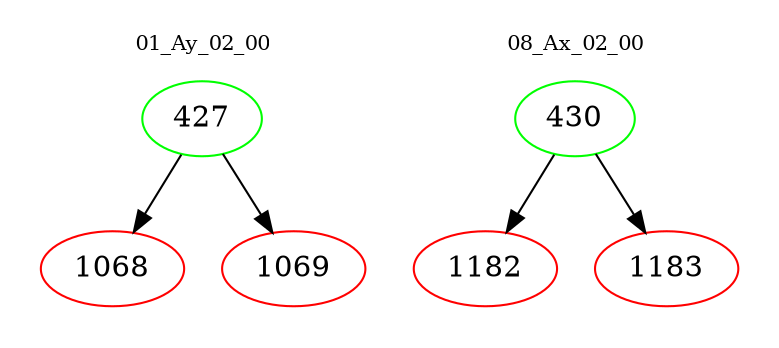 digraph{
subgraph cluster_0 {
color = white
label = "01_Ay_02_00";
fontsize=10;
T0_427 [label="427", color="green"]
T0_427 -> T0_1068 [color="black"]
T0_1068 [label="1068", color="red"]
T0_427 -> T0_1069 [color="black"]
T0_1069 [label="1069", color="red"]
}
subgraph cluster_1 {
color = white
label = "08_Ax_02_00";
fontsize=10;
T1_430 [label="430", color="green"]
T1_430 -> T1_1182 [color="black"]
T1_1182 [label="1182", color="red"]
T1_430 -> T1_1183 [color="black"]
T1_1183 [label="1183", color="red"]
}
}

